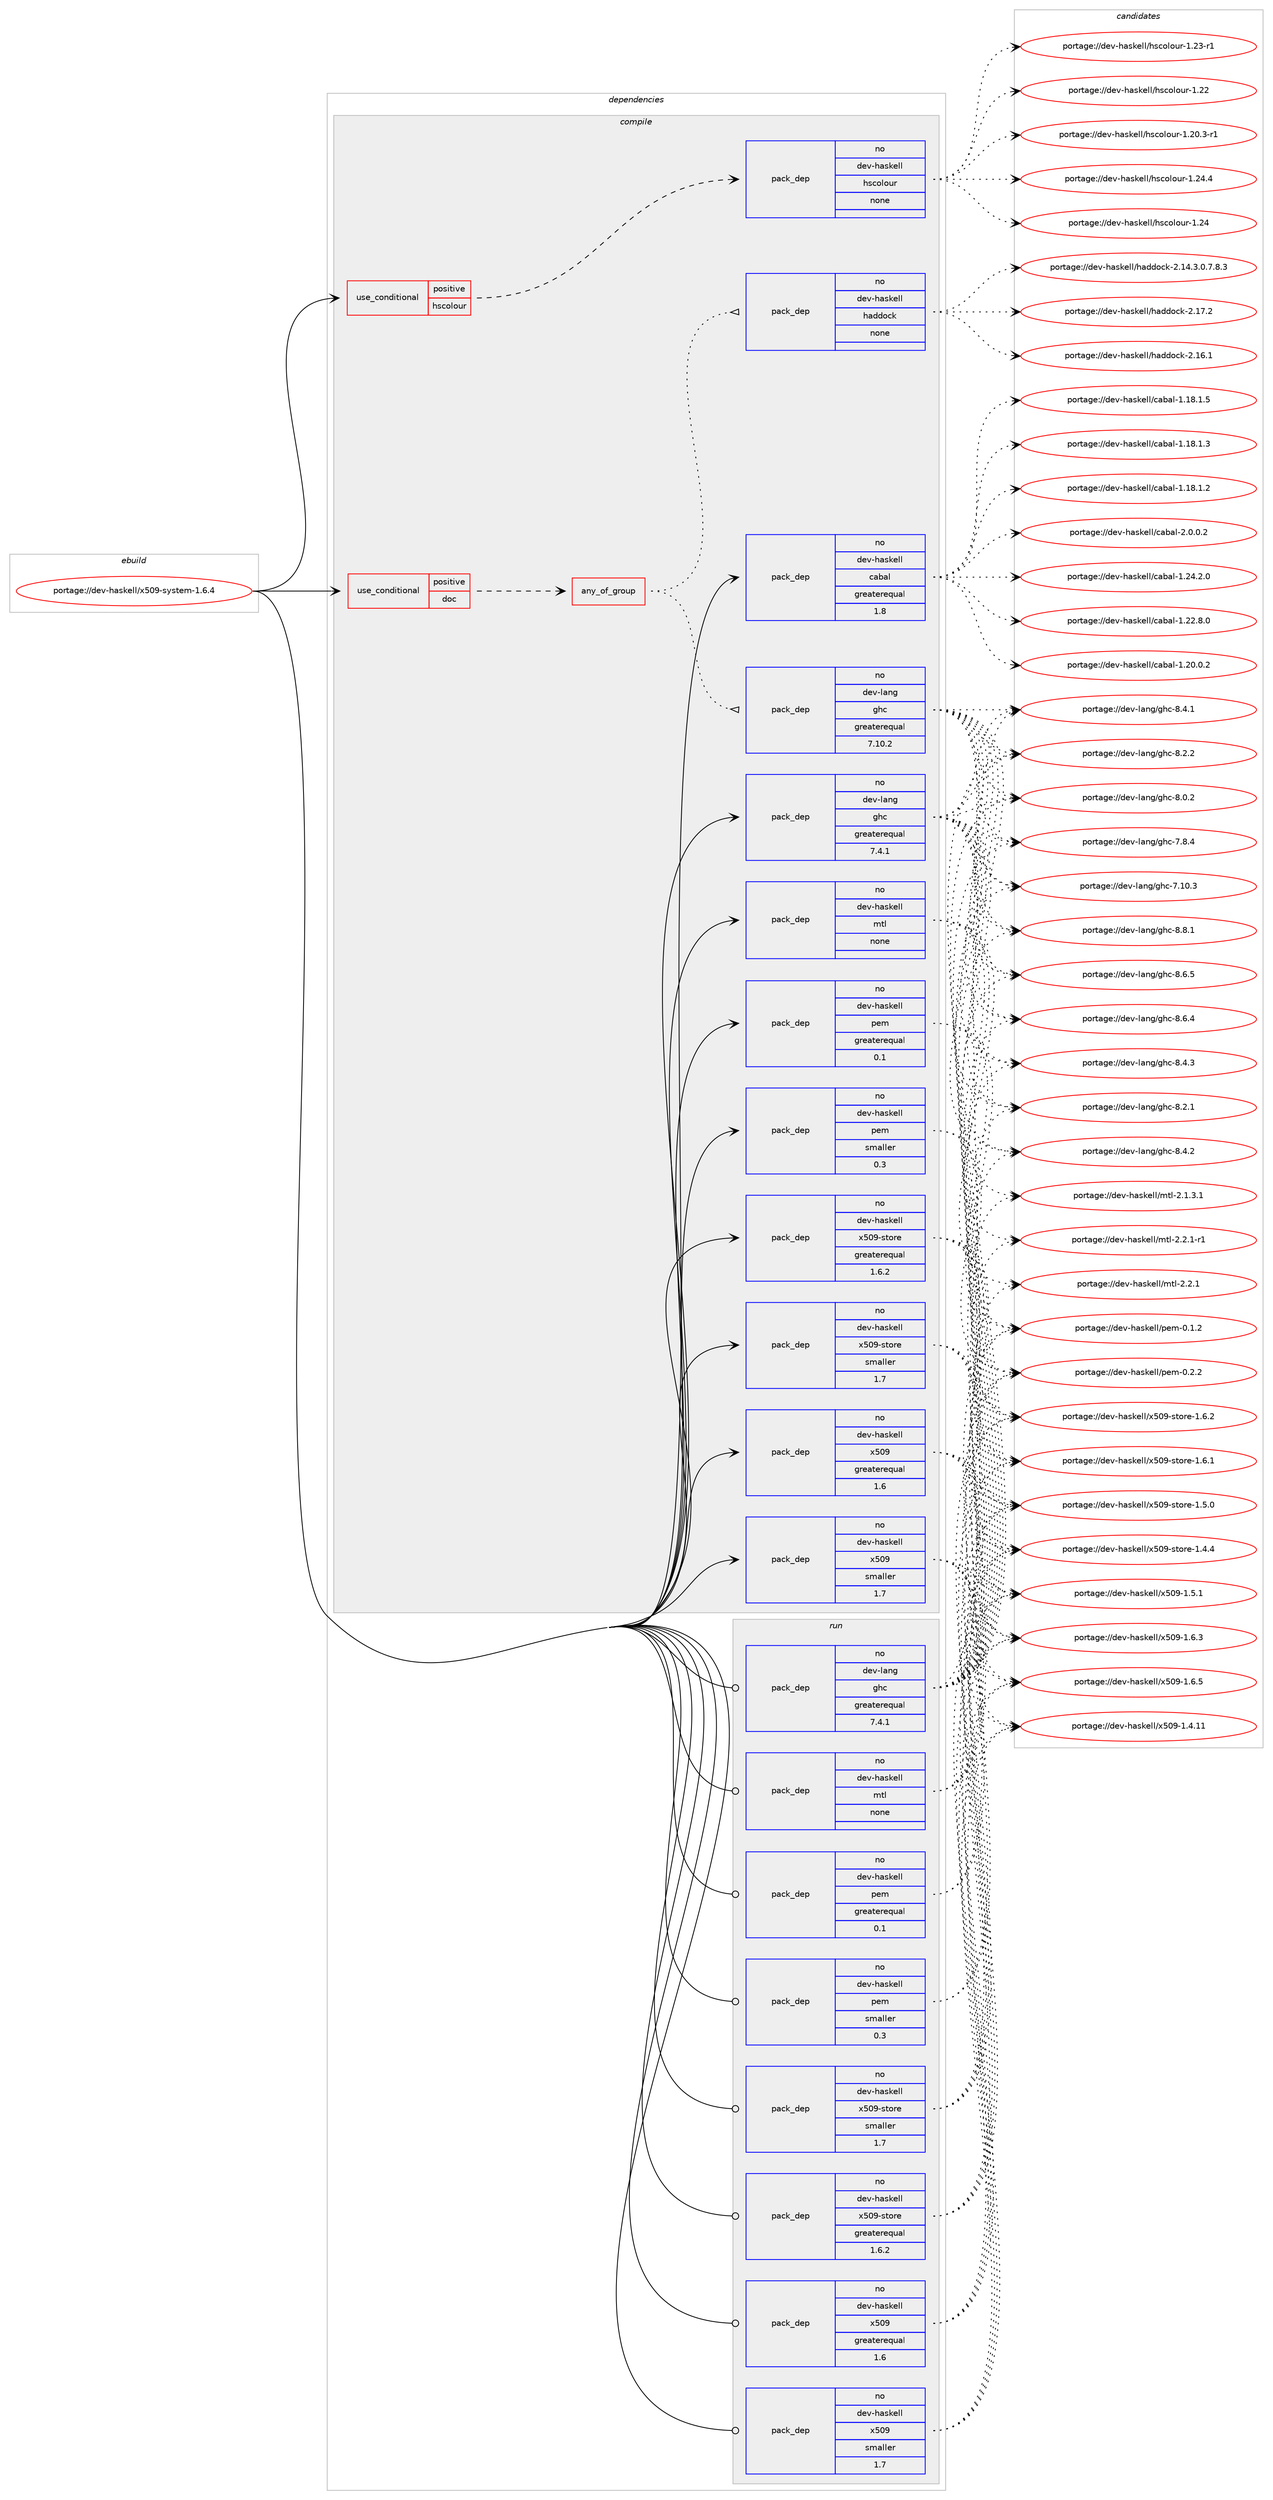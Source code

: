 digraph prolog {

# *************
# Graph options
# *************

newrank=true;
concentrate=true;
compound=true;
graph [rankdir=LR,fontname=Helvetica,fontsize=10,ranksep=1.5];#, ranksep=2.5, nodesep=0.2];
edge  [arrowhead=vee];
node  [fontname=Helvetica,fontsize=10];

# **********
# The ebuild
# **********

subgraph cluster_leftcol {
color=gray;
label=<<i>ebuild</i>>;
id [label="portage://dev-haskell/x509-system-1.6.4", color=red, width=4, href="../dev-haskell/x509-system-1.6.4.svg"];
}

# ****************
# The dependencies
# ****************

subgraph cluster_midcol {
color=gray;
label=<<i>dependencies</i>>;
subgraph cluster_compile {
fillcolor="#eeeeee";
style=filled;
label=<<i>compile</i>>;
subgraph cond130941 {
dependency538089 [label=<<TABLE BORDER="0" CELLBORDER="1" CELLSPACING="0" CELLPADDING="4"><TR><TD ROWSPAN="3" CELLPADDING="10">use_conditional</TD></TR><TR><TD>positive</TD></TR><TR><TD>doc</TD></TR></TABLE>>, shape=none, color=red];
subgraph any5456 {
dependency538090 [label=<<TABLE BORDER="0" CELLBORDER="1" CELLSPACING="0" CELLPADDING="4"><TR><TD CELLPADDING="10">any_of_group</TD></TR></TABLE>>, shape=none, color=red];subgraph pack401455 {
dependency538091 [label=<<TABLE BORDER="0" CELLBORDER="1" CELLSPACING="0" CELLPADDING="4" WIDTH="220"><TR><TD ROWSPAN="6" CELLPADDING="30">pack_dep</TD></TR><TR><TD WIDTH="110">no</TD></TR><TR><TD>dev-haskell</TD></TR><TR><TD>haddock</TD></TR><TR><TD>none</TD></TR><TR><TD></TD></TR></TABLE>>, shape=none, color=blue];
}
dependency538090:e -> dependency538091:w [weight=20,style="dotted",arrowhead="oinv"];
subgraph pack401456 {
dependency538092 [label=<<TABLE BORDER="0" CELLBORDER="1" CELLSPACING="0" CELLPADDING="4" WIDTH="220"><TR><TD ROWSPAN="6" CELLPADDING="30">pack_dep</TD></TR><TR><TD WIDTH="110">no</TD></TR><TR><TD>dev-lang</TD></TR><TR><TD>ghc</TD></TR><TR><TD>greaterequal</TD></TR><TR><TD>7.10.2</TD></TR></TABLE>>, shape=none, color=blue];
}
dependency538090:e -> dependency538092:w [weight=20,style="dotted",arrowhead="oinv"];
}
dependency538089:e -> dependency538090:w [weight=20,style="dashed",arrowhead="vee"];
}
id:e -> dependency538089:w [weight=20,style="solid",arrowhead="vee"];
subgraph cond130942 {
dependency538093 [label=<<TABLE BORDER="0" CELLBORDER="1" CELLSPACING="0" CELLPADDING="4"><TR><TD ROWSPAN="3" CELLPADDING="10">use_conditional</TD></TR><TR><TD>positive</TD></TR><TR><TD>hscolour</TD></TR></TABLE>>, shape=none, color=red];
subgraph pack401457 {
dependency538094 [label=<<TABLE BORDER="0" CELLBORDER="1" CELLSPACING="0" CELLPADDING="4" WIDTH="220"><TR><TD ROWSPAN="6" CELLPADDING="30">pack_dep</TD></TR><TR><TD WIDTH="110">no</TD></TR><TR><TD>dev-haskell</TD></TR><TR><TD>hscolour</TD></TR><TR><TD>none</TD></TR><TR><TD></TD></TR></TABLE>>, shape=none, color=blue];
}
dependency538093:e -> dependency538094:w [weight=20,style="dashed",arrowhead="vee"];
}
id:e -> dependency538093:w [weight=20,style="solid",arrowhead="vee"];
subgraph pack401458 {
dependency538095 [label=<<TABLE BORDER="0" CELLBORDER="1" CELLSPACING="0" CELLPADDING="4" WIDTH="220"><TR><TD ROWSPAN="6" CELLPADDING="30">pack_dep</TD></TR><TR><TD WIDTH="110">no</TD></TR><TR><TD>dev-haskell</TD></TR><TR><TD>cabal</TD></TR><TR><TD>greaterequal</TD></TR><TR><TD>1.8</TD></TR></TABLE>>, shape=none, color=blue];
}
id:e -> dependency538095:w [weight=20,style="solid",arrowhead="vee"];
subgraph pack401459 {
dependency538096 [label=<<TABLE BORDER="0" CELLBORDER="1" CELLSPACING="0" CELLPADDING="4" WIDTH="220"><TR><TD ROWSPAN="6" CELLPADDING="30">pack_dep</TD></TR><TR><TD WIDTH="110">no</TD></TR><TR><TD>dev-haskell</TD></TR><TR><TD>mtl</TD></TR><TR><TD>none</TD></TR><TR><TD></TD></TR></TABLE>>, shape=none, color=blue];
}
id:e -> dependency538096:w [weight=20,style="solid",arrowhead="vee"];
subgraph pack401460 {
dependency538097 [label=<<TABLE BORDER="0" CELLBORDER="1" CELLSPACING="0" CELLPADDING="4" WIDTH="220"><TR><TD ROWSPAN="6" CELLPADDING="30">pack_dep</TD></TR><TR><TD WIDTH="110">no</TD></TR><TR><TD>dev-haskell</TD></TR><TR><TD>pem</TD></TR><TR><TD>greaterequal</TD></TR><TR><TD>0.1</TD></TR></TABLE>>, shape=none, color=blue];
}
id:e -> dependency538097:w [weight=20,style="solid",arrowhead="vee"];
subgraph pack401461 {
dependency538098 [label=<<TABLE BORDER="0" CELLBORDER="1" CELLSPACING="0" CELLPADDING="4" WIDTH="220"><TR><TD ROWSPAN="6" CELLPADDING="30">pack_dep</TD></TR><TR><TD WIDTH="110">no</TD></TR><TR><TD>dev-haskell</TD></TR><TR><TD>pem</TD></TR><TR><TD>smaller</TD></TR><TR><TD>0.3</TD></TR></TABLE>>, shape=none, color=blue];
}
id:e -> dependency538098:w [weight=20,style="solid",arrowhead="vee"];
subgraph pack401462 {
dependency538099 [label=<<TABLE BORDER="0" CELLBORDER="1" CELLSPACING="0" CELLPADDING="4" WIDTH="220"><TR><TD ROWSPAN="6" CELLPADDING="30">pack_dep</TD></TR><TR><TD WIDTH="110">no</TD></TR><TR><TD>dev-haskell</TD></TR><TR><TD>x509</TD></TR><TR><TD>greaterequal</TD></TR><TR><TD>1.6</TD></TR></TABLE>>, shape=none, color=blue];
}
id:e -> dependency538099:w [weight=20,style="solid",arrowhead="vee"];
subgraph pack401463 {
dependency538100 [label=<<TABLE BORDER="0" CELLBORDER="1" CELLSPACING="0" CELLPADDING="4" WIDTH="220"><TR><TD ROWSPAN="6" CELLPADDING="30">pack_dep</TD></TR><TR><TD WIDTH="110">no</TD></TR><TR><TD>dev-haskell</TD></TR><TR><TD>x509</TD></TR><TR><TD>smaller</TD></TR><TR><TD>1.7</TD></TR></TABLE>>, shape=none, color=blue];
}
id:e -> dependency538100:w [weight=20,style="solid",arrowhead="vee"];
subgraph pack401464 {
dependency538101 [label=<<TABLE BORDER="0" CELLBORDER="1" CELLSPACING="0" CELLPADDING="4" WIDTH="220"><TR><TD ROWSPAN="6" CELLPADDING="30">pack_dep</TD></TR><TR><TD WIDTH="110">no</TD></TR><TR><TD>dev-haskell</TD></TR><TR><TD>x509-store</TD></TR><TR><TD>greaterequal</TD></TR><TR><TD>1.6.2</TD></TR></TABLE>>, shape=none, color=blue];
}
id:e -> dependency538101:w [weight=20,style="solid",arrowhead="vee"];
subgraph pack401465 {
dependency538102 [label=<<TABLE BORDER="0" CELLBORDER="1" CELLSPACING="0" CELLPADDING="4" WIDTH="220"><TR><TD ROWSPAN="6" CELLPADDING="30">pack_dep</TD></TR><TR><TD WIDTH="110">no</TD></TR><TR><TD>dev-haskell</TD></TR><TR><TD>x509-store</TD></TR><TR><TD>smaller</TD></TR><TR><TD>1.7</TD></TR></TABLE>>, shape=none, color=blue];
}
id:e -> dependency538102:w [weight=20,style="solid",arrowhead="vee"];
subgraph pack401466 {
dependency538103 [label=<<TABLE BORDER="0" CELLBORDER="1" CELLSPACING="0" CELLPADDING="4" WIDTH="220"><TR><TD ROWSPAN="6" CELLPADDING="30">pack_dep</TD></TR><TR><TD WIDTH="110">no</TD></TR><TR><TD>dev-lang</TD></TR><TR><TD>ghc</TD></TR><TR><TD>greaterequal</TD></TR><TR><TD>7.4.1</TD></TR></TABLE>>, shape=none, color=blue];
}
id:e -> dependency538103:w [weight=20,style="solid",arrowhead="vee"];
}
subgraph cluster_compileandrun {
fillcolor="#eeeeee";
style=filled;
label=<<i>compile and run</i>>;
}
subgraph cluster_run {
fillcolor="#eeeeee";
style=filled;
label=<<i>run</i>>;
subgraph pack401467 {
dependency538104 [label=<<TABLE BORDER="0" CELLBORDER="1" CELLSPACING="0" CELLPADDING="4" WIDTH="220"><TR><TD ROWSPAN="6" CELLPADDING="30">pack_dep</TD></TR><TR><TD WIDTH="110">no</TD></TR><TR><TD>dev-haskell</TD></TR><TR><TD>mtl</TD></TR><TR><TD>none</TD></TR><TR><TD></TD></TR></TABLE>>, shape=none, color=blue];
}
id:e -> dependency538104:w [weight=20,style="solid",arrowhead="odot"];
subgraph pack401468 {
dependency538105 [label=<<TABLE BORDER="0" CELLBORDER="1" CELLSPACING="0" CELLPADDING="4" WIDTH="220"><TR><TD ROWSPAN="6" CELLPADDING="30">pack_dep</TD></TR><TR><TD WIDTH="110">no</TD></TR><TR><TD>dev-haskell</TD></TR><TR><TD>pem</TD></TR><TR><TD>greaterequal</TD></TR><TR><TD>0.1</TD></TR></TABLE>>, shape=none, color=blue];
}
id:e -> dependency538105:w [weight=20,style="solid",arrowhead="odot"];
subgraph pack401469 {
dependency538106 [label=<<TABLE BORDER="0" CELLBORDER="1" CELLSPACING="0" CELLPADDING="4" WIDTH="220"><TR><TD ROWSPAN="6" CELLPADDING="30">pack_dep</TD></TR><TR><TD WIDTH="110">no</TD></TR><TR><TD>dev-haskell</TD></TR><TR><TD>pem</TD></TR><TR><TD>smaller</TD></TR><TR><TD>0.3</TD></TR></TABLE>>, shape=none, color=blue];
}
id:e -> dependency538106:w [weight=20,style="solid",arrowhead="odot"];
subgraph pack401470 {
dependency538107 [label=<<TABLE BORDER="0" CELLBORDER="1" CELLSPACING="0" CELLPADDING="4" WIDTH="220"><TR><TD ROWSPAN="6" CELLPADDING="30">pack_dep</TD></TR><TR><TD WIDTH="110">no</TD></TR><TR><TD>dev-haskell</TD></TR><TR><TD>x509</TD></TR><TR><TD>greaterequal</TD></TR><TR><TD>1.6</TD></TR></TABLE>>, shape=none, color=blue];
}
id:e -> dependency538107:w [weight=20,style="solid",arrowhead="odot"];
subgraph pack401471 {
dependency538108 [label=<<TABLE BORDER="0" CELLBORDER="1" CELLSPACING="0" CELLPADDING="4" WIDTH="220"><TR><TD ROWSPAN="6" CELLPADDING="30">pack_dep</TD></TR><TR><TD WIDTH="110">no</TD></TR><TR><TD>dev-haskell</TD></TR><TR><TD>x509</TD></TR><TR><TD>smaller</TD></TR><TR><TD>1.7</TD></TR></TABLE>>, shape=none, color=blue];
}
id:e -> dependency538108:w [weight=20,style="solid",arrowhead="odot"];
subgraph pack401472 {
dependency538109 [label=<<TABLE BORDER="0" CELLBORDER="1" CELLSPACING="0" CELLPADDING="4" WIDTH="220"><TR><TD ROWSPAN="6" CELLPADDING="30">pack_dep</TD></TR><TR><TD WIDTH="110">no</TD></TR><TR><TD>dev-haskell</TD></TR><TR><TD>x509-store</TD></TR><TR><TD>greaterequal</TD></TR><TR><TD>1.6.2</TD></TR></TABLE>>, shape=none, color=blue];
}
id:e -> dependency538109:w [weight=20,style="solid",arrowhead="odot"];
subgraph pack401473 {
dependency538110 [label=<<TABLE BORDER="0" CELLBORDER="1" CELLSPACING="0" CELLPADDING="4" WIDTH="220"><TR><TD ROWSPAN="6" CELLPADDING="30">pack_dep</TD></TR><TR><TD WIDTH="110">no</TD></TR><TR><TD>dev-haskell</TD></TR><TR><TD>x509-store</TD></TR><TR><TD>smaller</TD></TR><TR><TD>1.7</TD></TR></TABLE>>, shape=none, color=blue];
}
id:e -> dependency538110:w [weight=20,style="solid",arrowhead="odot"];
subgraph pack401474 {
dependency538111 [label=<<TABLE BORDER="0" CELLBORDER="1" CELLSPACING="0" CELLPADDING="4" WIDTH="220"><TR><TD ROWSPAN="6" CELLPADDING="30">pack_dep</TD></TR><TR><TD WIDTH="110">no</TD></TR><TR><TD>dev-lang</TD></TR><TR><TD>ghc</TD></TR><TR><TD>greaterequal</TD></TR><TR><TD>7.4.1</TD></TR></TABLE>>, shape=none, color=blue];
}
id:e -> dependency538111:w [weight=20,style="solid",arrowhead="odot"];
}
}

# **************
# The candidates
# **************

subgraph cluster_choices {
rank=same;
color=gray;
label=<<i>candidates</i>>;

subgraph choice401455 {
color=black;
nodesep=1;
choice100101118451049711510710110810847104971001001119910745504649554650 [label="portage://dev-haskell/haddock-2.17.2", color=red, width=4,href="../dev-haskell/haddock-2.17.2.svg"];
choice100101118451049711510710110810847104971001001119910745504649544649 [label="portage://dev-haskell/haddock-2.16.1", color=red, width=4,href="../dev-haskell/haddock-2.16.1.svg"];
choice1001011184510497115107101108108471049710010011199107455046495246514648465546564651 [label="portage://dev-haskell/haddock-2.14.3.0.7.8.3", color=red, width=4,href="../dev-haskell/haddock-2.14.3.0.7.8.3.svg"];
dependency538091:e -> choice100101118451049711510710110810847104971001001119910745504649554650:w [style=dotted,weight="100"];
dependency538091:e -> choice100101118451049711510710110810847104971001001119910745504649544649:w [style=dotted,weight="100"];
dependency538091:e -> choice1001011184510497115107101108108471049710010011199107455046495246514648465546564651:w [style=dotted,weight="100"];
}
subgraph choice401456 {
color=black;
nodesep=1;
choice10010111845108971101034710310499455646564649 [label="portage://dev-lang/ghc-8.8.1", color=red, width=4,href="../dev-lang/ghc-8.8.1.svg"];
choice10010111845108971101034710310499455646544653 [label="portage://dev-lang/ghc-8.6.5", color=red, width=4,href="../dev-lang/ghc-8.6.5.svg"];
choice10010111845108971101034710310499455646544652 [label="portage://dev-lang/ghc-8.6.4", color=red, width=4,href="../dev-lang/ghc-8.6.4.svg"];
choice10010111845108971101034710310499455646524651 [label="portage://dev-lang/ghc-8.4.3", color=red, width=4,href="../dev-lang/ghc-8.4.3.svg"];
choice10010111845108971101034710310499455646524650 [label="portage://dev-lang/ghc-8.4.2", color=red, width=4,href="../dev-lang/ghc-8.4.2.svg"];
choice10010111845108971101034710310499455646524649 [label="portage://dev-lang/ghc-8.4.1", color=red, width=4,href="../dev-lang/ghc-8.4.1.svg"];
choice10010111845108971101034710310499455646504650 [label="portage://dev-lang/ghc-8.2.2", color=red, width=4,href="../dev-lang/ghc-8.2.2.svg"];
choice10010111845108971101034710310499455646504649 [label="portage://dev-lang/ghc-8.2.1", color=red, width=4,href="../dev-lang/ghc-8.2.1.svg"];
choice10010111845108971101034710310499455646484650 [label="portage://dev-lang/ghc-8.0.2", color=red, width=4,href="../dev-lang/ghc-8.0.2.svg"];
choice10010111845108971101034710310499455546564652 [label="portage://dev-lang/ghc-7.8.4", color=red, width=4,href="../dev-lang/ghc-7.8.4.svg"];
choice1001011184510897110103471031049945554649484651 [label="portage://dev-lang/ghc-7.10.3", color=red, width=4,href="../dev-lang/ghc-7.10.3.svg"];
dependency538092:e -> choice10010111845108971101034710310499455646564649:w [style=dotted,weight="100"];
dependency538092:e -> choice10010111845108971101034710310499455646544653:w [style=dotted,weight="100"];
dependency538092:e -> choice10010111845108971101034710310499455646544652:w [style=dotted,weight="100"];
dependency538092:e -> choice10010111845108971101034710310499455646524651:w [style=dotted,weight="100"];
dependency538092:e -> choice10010111845108971101034710310499455646524650:w [style=dotted,weight="100"];
dependency538092:e -> choice10010111845108971101034710310499455646524649:w [style=dotted,weight="100"];
dependency538092:e -> choice10010111845108971101034710310499455646504650:w [style=dotted,weight="100"];
dependency538092:e -> choice10010111845108971101034710310499455646504649:w [style=dotted,weight="100"];
dependency538092:e -> choice10010111845108971101034710310499455646484650:w [style=dotted,weight="100"];
dependency538092:e -> choice10010111845108971101034710310499455546564652:w [style=dotted,weight="100"];
dependency538092:e -> choice1001011184510897110103471031049945554649484651:w [style=dotted,weight="100"];
}
subgraph choice401457 {
color=black;
nodesep=1;
choice1001011184510497115107101108108471041159911110811111711445494650524652 [label="portage://dev-haskell/hscolour-1.24.4", color=red, width=4,href="../dev-haskell/hscolour-1.24.4.svg"];
choice100101118451049711510710110810847104115991111081111171144549465052 [label="portage://dev-haskell/hscolour-1.24", color=red, width=4,href="../dev-haskell/hscolour-1.24.svg"];
choice1001011184510497115107101108108471041159911110811111711445494650514511449 [label="portage://dev-haskell/hscolour-1.23-r1", color=red, width=4,href="../dev-haskell/hscolour-1.23-r1.svg"];
choice100101118451049711510710110810847104115991111081111171144549465050 [label="portage://dev-haskell/hscolour-1.22", color=red, width=4,href="../dev-haskell/hscolour-1.22.svg"];
choice10010111845104971151071011081084710411599111108111117114454946504846514511449 [label="portage://dev-haskell/hscolour-1.20.3-r1", color=red, width=4,href="../dev-haskell/hscolour-1.20.3-r1.svg"];
dependency538094:e -> choice1001011184510497115107101108108471041159911110811111711445494650524652:w [style=dotted,weight="100"];
dependency538094:e -> choice100101118451049711510710110810847104115991111081111171144549465052:w [style=dotted,weight="100"];
dependency538094:e -> choice1001011184510497115107101108108471041159911110811111711445494650514511449:w [style=dotted,weight="100"];
dependency538094:e -> choice100101118451049711510710110810847104115991111081111171144549465050:w [style=dotted,weight="100"];
dependency538094:e -> choice10010111845104971151071011081084710411599111108111117114454946504846514511449:w [style=dotted,weight="100"];
}
subgraph choice401458 {
color=black;
nodesep=1;
choice100101118451049711510710110810847999798971084550464846484650 [label="portage://dev-haskell/cabal-2.0.0.2", color=red, width=4,href="../dev-haskell/cabal-2.0.0.2.svg"];
choice10010111845104971151071011081084799979897108454946505246504648 [label="portage://dev-haskell/cabal-1.24.2.0", color=red, width=4,href="../dev-haskell/cabal-1.24.2.0.svg"];
choice10010111845104971151071011081084799979897108454946505046564648 [label="portage://dev-haskell/cabal-1.22.8.0", color=red, width=4,href="../dev-haskell/cabal-1.22.8.0.svg"];
choice10010111845104971151071011081084799979897108454946504846484650 [label="portage://dev-haskell/cabal-1.20.0.2", color=red, width=4,href="../dev-haskell/cabal-1.20.0.2.svg"];
choice10010111845104971151071011081084799979897108454946495646494653 [label="portage://dev-haskell/cabal-1.18.1.5", color=red, width=4,href="../dev-haskell/cabal-1.18.1.5.svg"];
choice10010111845104971151071011081084799979897108454946495646494651 [label="portage://dev-haskell/cabal-1.18.1.3", color=red, width=4,href="../dev-haskell/cabal-1.18.1.3.svg"];
choice10010111845104971151071011081084799979897108454946495646494650 [label="portage://dev-haskell/cabal-1.18.1.2", color=red, width=4,href="../dev-haskell/cabal-1.18.1.2.svg"];
dependency538095:e -> choice100101118451049711510710110810847999798971084550464846484650:w [style=dotted,weight="100"];
dependency538095:e -> choice10010111845104971151071011081084799979897108454946505246504648:w [style=dotted,weight="100"];
dependency538095:e -> choice10010111845104971151071011081084799979897108454946505046564648:w [style=dotted,weight="100"];
dependency538095:e -> choice10010111845104971151071011081084799979897108454946504846484650:w [style=dotted,weight="100"];
dependency538095:e -> choice10010111845104971151071011081084799979897108454946495646494653:w [style=dotted,weight="100"];
dependency538095:e -> choice10010111845104971151071011081084799979897108454946495646494651:w [style=dotted,weight="100"];
dependency538095:e -> choice10010111845104971151071011081084799979897108454946495646494650:w [style=dotted,weight="100"];
}
subgraph choice401459 {
color=black;
nodesep=1;
choice1001011184510497115107101108108471091161084550465046494511449 [label="portage://dev-haskell/mtl-2.2.1-r1", color=red, width=4,href="../dev-haskell/mtl-2.2.1-r1.svg"];
choice100101118451049711510710110810847109116108455046504649 [label="portage://dev-haskell/mtl-2.2.1", color=red, width=4,href="../dev-haskell/mtl-2.2.1.svg"];
choice1001011184510497115107101108108471091161084550464946514649 [label="portage://dev-haskell/mtl-2.1.3.1", color=red, width=4,href="../dev-haskell/mtl-2.1.3.1.svg"];
dependency538096:e -> choice1001011184510497115107101108108471091161084550465046494511449:w [style=dotted,weight="100"];
dependency538096:e -> choice100101118451049711510710110810847109116108455046504649:w [style=dotted,weight="100"];
dependency538096:e -> choice1001011184510497115107101108108471091161084550464946514649:w [style=dotted,weight="100"];
}
subgraph choice401460 {
color=black;
nodesep=1;
choice100101118451049711510710110810847112101109454846504650 [label="portage://dev-haskell/pem-0.2.2", color=red, width=4,href="../dev-haskell/pem-0.2.2.svg"];
choice100101118451049711510710110810847112101109454846494650 [label="portage://dev-haskell/pem-0.1.2", color=red, width=4,href="../dev-haskell/pem-0.1.2.svg"];
dependency538097:e -> choice100101118451049711510710110810847112101109454846504650:w [style=dotted,weight="100"];
dependency538097:e -> choice100101118451049711510710110810847112101109454846494650:w [style=dotted,weight="100"];
}
subgraph choice401461 {
color=black;
nodesep=1;
choice100101118451049711510710110810847112101109454846504650 [label="portage://dev-haskell/pem-0.2.2", color=red, width=4,href="../dev-haskell/pem-0.2.2.svg"];
choice100101118451049711510710110810847112101109454846494650 [label="portage://dev-haskell/pem-0.1.2", color=red, width=4,href="../dev-haskell/pem-0.1.2.svg"];
dependency538098:e -> choice100101118451049711510710110810847112101109454846504650:w [style=dotted,weight="100"];
dependency538098:e -> choice100101118451049711510710110810847112101109454846494650:w [style=dotted,weight="100"];
}
subgraph choice401462 {
color=black;
nodesep=1;
choice100101118451049711510710110810847120534857454946544653 [label="portage://dev-haskell/x509-1.6.5", color=red, width=4,href="../dev-haskell/x509-1.6.5.svg"];
choice100101118451049711510710110810847120534857454946544651 [label="portage://dev-haskell/x509-1.6.3", color=red, width=4,href="../dev-haskell/x509-1.6.3.svg"];
choice100101118451049711510710110810847120534857454946534649 [label="portage://dev-haskell/x509-1.5.1", color=red, width=4,href="../dev-haskell/x509-1.5.1.svg"];
choice10010111845104971151071011081084712053485745494652464949 [label="portage://dev-haskell/x509-1.4.11", color=red, width=4,href="../dev-haskell/x509-1.4.11.svg"];
dependency538099:e -> choice100101118451049711510710110810847120534857454946544653:w [style=dotted,weight="100"];
dependency538099:e -> choice100101118451049711510710110810847120534857454946544651:w [style=dotted,weight="100"];
dependency538099:e -> choice100101118451049711510710110810847120534857454946534649:w [style=dotted,weight="100"];
dependency538099:e -> choice10010111845104971151071011081084712053485745494652464949:w [style=dotted,weight="100"];
}
subgraph choice401463 {
color=black;
nodesep=1;
choice100101118451049711510710110810847120534857454946544653 [label="portage://dev-haskell/x509-1.6.5", color=red, width=4,href="../dev-haskell/x509-1.6.5.svg"];
choice100101118451049711510710110810847120534857454946544651 [label="portage://dev-haskell/x509-1.6.3", color=red, width=4,href="../dev-haskell/x509-1.6.3.svg"];
choice100101118451049711510710110810847120534857454946534649 [label="portage://dev-haskell/x509-1.5.1", color=red, width=4,href="../dev-haskell/x509-1.5.1.svg"];
choice10010111845104971151071011081084712053485745494652464949 [label="portage://dev-haskell/x509-1.4.11", color=red, width=4,href="../dev-haskell/x509-1.4.11.svg"];
dependency538100:e -> choice100101118451049711510710110810847120534857454946544653:w [style=dotted,weight="100"];
dependency538100:e -> choice100101118451049711510710110810847120534857454946544651:w [style=dotted,weight="100"];
dependency538100:e -> choice100101118451049711510710110810847120534857454946534649:w [style=dotted,weight="100"];
dependency538100:e -> choice10010111845104971151071011081084712053485745494652464949:w [style=dotted,weight="100"];
}
subgraph choice401464 {
color=black;
nodesep=1;
choice10010111845104971151071011081084712053485745115116111114101454946544650 [label="portage://dev-haskell/x509-store-1.6.2", color=red, width=4,href="../dev-haskell/x509-store-1.6.2.svg"];
choice10010111845104971151071011081084712053485745115116111114101454946544649 [label="portage://dev-haskell/x509-store-1.6.1", color=red, width=4,href="../dev-haskell/x509-store-1.6.1.svg"];
choice10010111845104971151071011081084712053485745115116111114101454946534648 [label="portage://dev-haskell/x509-store-1.5.0", color=red, width=4,href="../dev-haskell/x509-store-1.5.0.svg"];
choice10010111845104971151071011081084712053485745115116111114101454946524652 [label="portage://dev-haskell/x509-store-1.4.4", color=red, width=4,href="../dev-haskell/x509-store-1.4.4.svg"];
dependency538101:e -> choice10010111845104971151071011081084712053485745115116111114101454946544650:w [style=dotted,weight="100"];
dependency538101:e -> choice10010111845104971151071011081084712053485745115116111114101454946544649:w [style=dotted,weight="100"];
dependency538101:e -> choice10010111845104971151071011081084712053485745115116111114101454946534648:w [style=dotted,weight="100"];
dependency538101:e -> choice10010111845104971151071011081084712053485745115116111114101454946524652:w [style=dotted,weight="100"];
}
subgraph choice401465 {
color=black;
nodesep=1;
choice10010111845104971151071011081084712053485745115116111114101454946544650 [label="portage://dev-haskell/x509-store-1.6.2", color=red, width=4,href="../dev-haskell/x509-store-1.6.2.svg"];
choice10010111845104971151071011081084712053485745115116111114101454946544649 [label="portage://dev-haskell/x509-store-1.6.1", color=red, width=4,href="../dev-haskell/x509-store-1.6.1.svg"];
choice10010111845104971151071011081084712053485745115116111114101454946534648 [label="portage://dev-haskell/x509-store-1.5.0", color=red, width=4,href="../dev-haskell/x509-store-1.5.0.svg"];
choice10010111845104971151071011081084712053485745115116111114101454946524652 [label="portage://dev-haskell/x509-store-1.4.4", color=red, width=4,href="../dev-haskell/x509-store-1.4.4.svg"];
dependency538102:e -> choice10010111845104971151071011081084712053485745115116111114101454946544650:w [style=dotted,weight="100"];
dependency538102:e -> choice10010111845104971151071011081084712053485745115116111114101454946544649:w [style=dotted,weight="100"];
dependency538102:e -> choice10010111845104971151071011081084712053485745115116111114101454946534648:w [style=dotted,weight="100"];
dependency538102:e -> choice10010111845104971151071011081084712053485745115116111114101454946524652:w [style=dotted,weight="100"];
}
subgraph choice401466 {
color=black;
nodesep=1;
choice10010111845108971101034710310499455646564649 [label="portage://dev-lang/ghc-8.8.1", color=red, width=4,href="../dev-lang/ghc-8.8.1.svg"];
choice10010111845108971101034710310499455646544653 [label="portage://dev-lang/ghc-8.6.5", color=red, width=4,href="../dev-lang/ghc-8.6.5.svg"];
choice10010111845108971101034710310499455646544652 [label="portage://dev-lang/ghc-8.6.4", color=red, width=4,href="../dev-lang/ghc-8.6.4.svg"];
choice10010111845108971101034710310499455646524651 [label="portage://dev-lang/ghc-8.4.3", color=red, width=4,href="../dev-lang/ghc-8.4.3.svg"];
choice10010111845108971101034710310499455646524650 [label="portage://dev-lang/ghc-8.4.2", color=red, width=4,href="../dev-lang/ghc-8.4.2.svg"];
choice10010111845108971101034710310499455646524649 [label="portage://dev-lang/ghc-8.4.1", color=red, width=4,href="../dev-lang/ghc-8.4.1.svg"];
choice10010111845108971101034710310499455646504650 [label="portage://dev-lang/ghc-8.2.2", color=red, width=4,href="../dev-lang/ghc-8.2.2.svg"];
choice10010111845108971101034710310499455646504649 [label="portage://dev-lang/ghc-8.2.1", color=red, width=4,href="../dev-lang/ghc-8.2.1.svg"];
choice10010111845108971101034710310499455646484650 [label="portage://dev-lang/ghc-8.0.2", color=red, width=4,href="../dev-lang/ghc-8.0.2.svg"];
choice10010111845108971101034710310499455546564652 [label="portage://dev-lang/ghc-7.8.4", color=red, width=4,href="../dev-lang/ghc-7.8.4.svg"];
choice1001011184510897110103471031049945554649484651 [label="portage://dev-lang/ghc-7.10.3", color=red, width=4,href="../dev-lang/ghc-7.10.3.svg"];
dependency538103:e -> choice10010111845108971101034710310499455646564649:w [style=dotted,weight="100"];
dependency538103:e -> choice10010111845108971101034710310499455646544653:w [style=dotted,weight="100"];
dependency538103:e -> choice10010111845108971101034710310499455646544652:w [style=dotted,weight="100"];
dependency538103:e -> choice10010111845108971101034710310499455646524651:w [style=dotted,weight="100"];
dependency538103:e -> choice10010111845108971101034710310499455646524650:w [style=dotted,weight="100"];
dependency538103:e -> choice10010111845108971101034710310499455646524649:w [style=dotted,weight="100"];
dependency538103:e -> choice10010111845108971101034710310499455646504650:w [style=dotted,weight="100"];
dependency538103:e -> choice10010111845108971101034710310499455646504649:w [style=dotted,weight="100"];
dependency538103:e -> choice10010111845108971101034710310499455646484650:w [style=dotted,weight="100"];
dependency538103:e -> choice10010111845108971101034710310499455546564652:w [style=dotted,weight="100"];
dependency538103:e -> choice1001011184510897110103471031049945554649484651:w [style=dotted,weight="100"];
}
subgraph choice401467 {
color=black;
nodesep=1;
choice1001011184510497115107101108108471091161084550465046494511449 [label="portage://dev-haskell/mtl-2.2.1-r1", color=red, width=4,href="../dev-haskell/mtl-2.2.1-r1.svg"];
choice100101118451049711510710110810847109116108455046504649 [label="portage://dev-haskell/mtl-2.2.1", color=red, width=4,href="../dev-haskell/mtl-2.2.1.svg"];
choice1001011184510497115107101108108471091161084550464946514649 [label="portage://dev-haskell/mtl-2.1.3.1", color=red, width=4,href="../dev-haskell/mtl-2.1.3.1.svg"];
dependency538104:e -> choice1001011184510497115107101108108471091161084550465046494511449:w [style=dotted,weight="100"];
dependency538104:e -> choice100101118451049711510710110810847109116108455046504649:w [style=dotted,weight="100"];
dependency538104:e -> choice1001011184510497115107101108108471091161084550464946514649:w [style=dotted,weight="100"];
}
subgraph choice401468 {
color=black;
nodesep=1;
choice100101118451049711510710110810847112101109454846504650 [label="portage://dev-haskell/pem-0.2.2", color=red, width=4,href="../dev-haskell/pem-0.2.2.svg"];
choice100101118451049711510710110810847112101109454846494650 [label="portage://dev-haskell/pem-0.1.2", color=red, width=4,href="../dev-haskell/pem-0.1.2.svg"];
dependency538105:e -> choice100101118451049711510710110810847112101109454846504650:w [style=dotted,weight="100"];
dependency538105:e -> choice100101118451049711510710110810847112101109454846494650:w [style=dotted,weight="100"];
}
subgraph choice401469 {
color=black;
nodesep=1;
choice100101118451049711510710110810847112101109454846504650 [label="portage://dev-haskell/pem-0.2.2", color=red, width=4,href="../dev-haskell/pem-0.2.2.svg"];
choice100101118451049711510710110810847112101109454846494650 [label="portage://dev-haskell/pem-0.1.2", color=red, width=4,href="../dev-haskell/pem-0.1.2.svg"];
dependency538106:e -> choice100101118451049711510710110810847112101109454846504650:w [style=dotted,weight="100"];
dependency538106:e -> choice100101118451049711510710110810847112101109454846494650:w [style=dotted,weight="100"];
}
subgraph choice401470 {
color=black;
nodesep=1;
choice100101118451049711510710110810847120534857454946544653 [label="portage://dev-haskell/x509-1.6.5", color=red, width=4,href="../dev-haskell/x509-1.6.5.svg"];
choice100101118451049711510710110810847120534857454946544651 [label="portage://dev-haskell/x509-1.6.3", color=red, width=4,href="../dev-haskell/x509-1.6.3.svg"];
choice100101118451049711510710110810847120534857454946534649 [label="portage://dev-haskell/x509-1.5.1", color=red, width=4,href="../dev-haskell/x509-1.5.1.svg"];
choice10010111845104971151071011081084712053485745494652464949 [label="portage://dev-haskell/x509-1.4.11", color=red, width=4,href="../dev-haskell/x509-1.4.11.svg"];
dependency538107:e -> choice100101118451049711510710110810847120534857454946544653:w [style=dotted,weight="100"];
dependency538107:e -> choice100101118451049711510710110810847120534857454946544651:w [style=dotted,weight="100"];
dependency538107:e -> choice100101118451049711510710110810847120534857454946534649:w [style=dotted,weight="100"];
dependency538107:e -> choice10010111845104971151071011081084712053485745494652464949:w [style=dotted,weight="100"];
}
subgraph choice401471 {
color=black;
nodesep=1;
choice100101118451049711510710110810847120534857454946544653 [label="portage://dev-haskell/x509-1.6.5", color=red, width=4,href="../dev-haskell/x509-1.6.5.svg"];
choice100101118451049711510710110810847120534857454946544651 [label="portage://dev-haskell/x509-1.6.3", color=red, width=4,href="../dev-haskell/x509-1.6.3.svg"];
choice100101118451049711510710110810847120534857454946534649 [label="portage://dev-haskell/x509-1.5.1", color=red, width=4,href="../dev-haskell/x509-1.5.1.svg"];
choice10010111845104971151071011081084712053485745494652464949 [label="portage://dev-haskell/x509-1.4.11", color=red, width=4,href="../dev-haskell/x509-1.4.11.svg"];
dependency538108:e -> choice100101118451049711510710110810847120534857454946544653:w [style=dotted,weight="100"];
dependency538108:e -> choice100101118451049711510710110810847120534857454946544651:w [style=dotted,weight="100"];
dependency538108:e -> choice100101118451049711510710110810847120534857454946534649:w [style=dotted,weight="100"];
dependency538108:e -> choice10010111845104971151071011081084712053485745494652464949:w [style=dotted,weight="100"];
}
subgraph choice401472 {
color=black;
nodesep=1;
choice10010111845104971151071011081084712053485745115116111114101454946544650 [label="portage://dev-haskell/x509-store-1.6.2", color=red, width=4,href="../dev-haskell/x509-store-1.6.2.svg"];
choice10010111845104971151071011081084712053485745115116111114101454946544649 [label="portage://dev-haskell/x509-store-1.6.1", color=red, width=4,href="../dev-haskell/x509-store-1.6.1.svg"];
choice10010111845104971151071011081084712053485745115116111114101454946534648 [label="portage://dev-haskell/x509-store-1.5.0", color=red, width=4,href="../dev-haskell/x509-store-1.5.0.svg"];
choice10010111845104971151071011081084712053485745115116111114101454946524652 [label="portage://dev-haskell/x509-store-1.4.4", color=red, width=4,href="../dev-haskell/x509-store-1.4.4.svg"];
dependency538109:e -> choice10010111845104971151071011081084712053485745115116111114101454946544650:w [style=dotted,weight="100"];
dependency538109:e -> choice10010111845104971151071011081084712053485745115116111114101454946544649:w [style=dotted,weight="100"];
dependency538109:e -> choice10010111845104971151071011081084712053485745115116111114101454946534648:w [style=dotted,weight="100"];
dependency538109:e -> choice10010111845104971151071011081084712053485745115116111114101454946524652:w [style=dotted,weight="100"];
}
subgraph choice401473 {
color=black;
nodesep=1;
choice10010111845104971151071011081084712053485745115116111114101454946544650 [label="portage://dev-haskell/x509-store-1.6.2", color=red, width=4,href="../dev-haskell/x509-store-1.6.2.svg"];
choice10010111845104971151071011081084712053485745115116111114101454946544649 [label="portage://dev-haskell/x509-store-1.6.1", color=red, width=4,href="../dev-haskell/x509-store-1.6.1.svg"];
choice10010111845104971151071011081084712053485745115116111114101454946534648 [label="portage://dev-haskell/x509-store-1.5.0", color=red, width=4,href="../dev-haskell/x509-store-1.5.0.svg"];
choice10010111845104971151071011081084712053485745115116111114101454946524652 [label="portage://dev-haskell/x509-store-1.4.4", color=red, width=4,href="../dev-haskell/x509-store-1.4.4.svg"];
dependency538110:e -> choice10010111845104971151071011081084712053485745115116111114101454946544650:w [style=dotted,weight="100"];
dependency538110:e -> choice10010111845104971151071011081084712053485745115116111114101454946544649:w [style=dotted,weight="100"];
dependency538110:e -> choice10010111845104971151071011081084712053485745115116111114101454946534648:w [style=dotted,weight="100"];
dependency538110:e -> choice10010111845104971151071011081084712053485745115116111114101454946524652:w [style=dotted,weight="100"];
}
subgraph choice401474 {
color=black;
nodesep=1;
choice10010111845108971101034710310499455646564649 [label="portage://dev-lang/ghc-8.8.1", color=red, width=4,href="../dev-lang/ghc-8.8.1.svg"];
choice10010111845108971101034710310499455646544653 [label="portage://dev-lang/ghc-8.6.5", color=red, width=4,href="../dev-lang/ghc-8.6.5.svg"];
choice10010111845108971101034710310499455646544652 [label="portage://dev-lang/ghc-8.6.4", color=red, width=4,href="../dev-lang/ghc-8.6.4.svg"];
choice10010111845108971101034710310499455646524651 [label="portage://dev-lang/ghc-8.4.3", color=red, width=4,href="../dev-lang/ghc-8.4.3.svg"];
choice10010111845108971101034710310499455646524650 [label="portage://dev-lang/ghc-8.4.2", color=red, width=4,href="../dev-lang/ghc-8.4.2.svg"];
choice10010111845108971101034710310499455646524649 [label="portage://dev-lang/ghc-8.4.1", color=red, width=4,href="../dev-lang/ghc-8.4.1.svg"];
choice10010111845108971101034710310499455646504650 [label="portage://dev-lang/ghc-8.2.2", color=red, width=4,href="../dev-lang/ghc-8.2.2.svg"];
choice10010111845108971101034710310499455646504649 [label="portage://dev-lang/ghc-8.2.1", color=red, width=4,href="../dev-lang/ghc-8.2.1.svg"];
choice10010111845108971101034710310499455646484650 [label="portage://dev-lang/ghc-8.0.2", color=red, width=4,href="../dev-lang/ghc-8.0.2.svg"];
choice10010111845108971101034710310499455546564652 [label="portage://dev-lang/ghc-7.8.4", color=red, width=4,href="../dev-lang/ghc-7.8.4.svg"];
choice1001011184510897110103471031049945554649484651 [label="portage://dev-lang/ghc-7.10.3", color=red, width=4,href="../dev-lang/ghc-7.10.3.svg"];
dependency538111:e -> choice10010111845108971101034710310499455646564649:w [style=dotted,weight="100"];
dependency538111:e -> choice10010111845108971101034710310499455646544653:w [style=dotted,weight="100"];
dependency538111:e -> choice10010111845108971101034710310499455646544652:w [style=dotted,weight="100"];
dependency538111:e -> choice10010111845108971101034710310499455646524651:w [style=dotted,weight="100"];
dependency538111:e -> choice10010111845108971101034710310499455646524650:w [style=dotted,weight="100"];
dependency538111:e -> choice10010111845108971101034710310499455646524649:w [style=dotted,weight="100"];
dependency538111:e -> choice10010111845108971101034710310499455646504650:w [style=dotted,weight="100"];
dependency538111:e -> choice10010111845108971101034710310499455646504649:w [style=dotted,weight="100"];
dependency538111:e -> choice10010111845108971101034710310499455646484650:w [style=dotted,weight="100"];
dependency538111:e -> choice10010111845108971101034710310499455546564652:w [style=dotted,weight="100"];
dependency538111:e -> choice1001011184510897110103471031049945554649484651:w [style=dotted,weight="100"];
}
}

}
